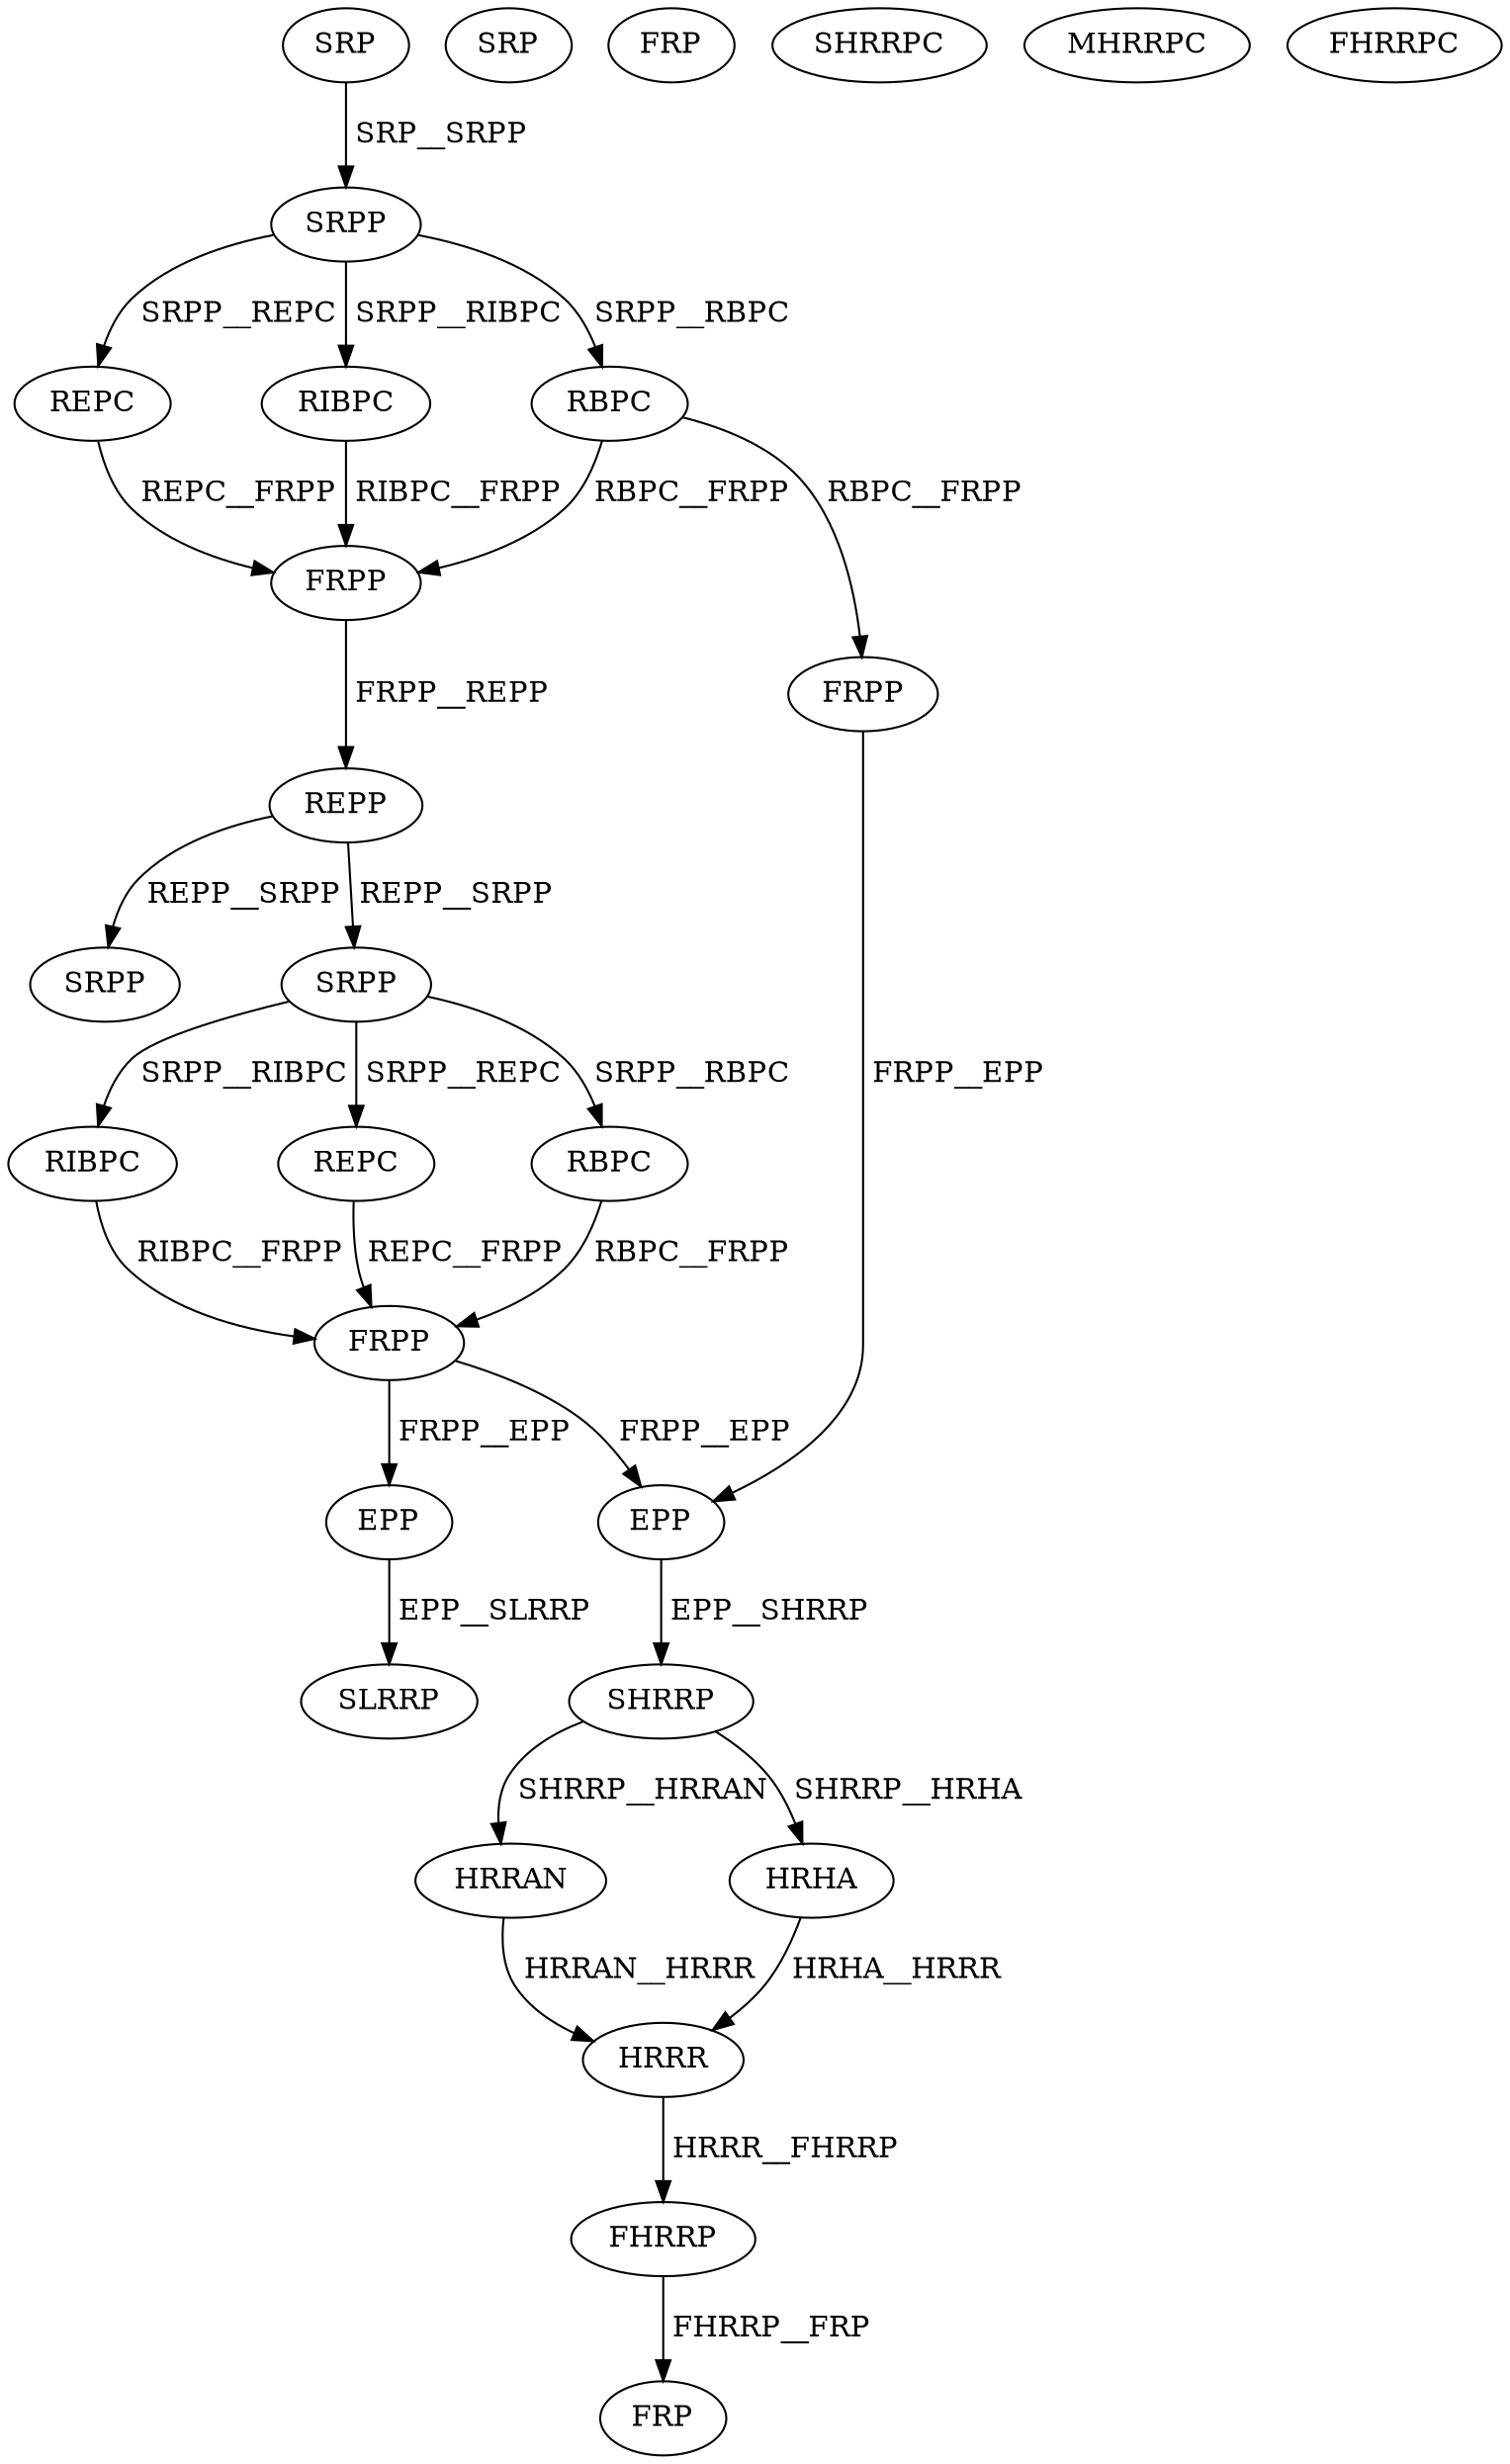 digraph G { 
1 [label="SRP",color=black,fontcolor=black];
2 [label="SRPP",color=black,fontcolor=black];
3 [label="REPC",color=black,fontcolor=black];
4 [label="RIBPC",color=black,fontcolor=black];
5 [label="RBPC",color=black,fontcolor=black];
6 [label="FRPP",color=black,fontcolor=black];
7 [label="REPP",color=black,fontcolor=black];
8 [label="SRPP",color=black,fontcolor=black];
9 [label="FRPP",color=black,fontcolor=black];
10 [label="RBPC",color=black,fontcolor=black];
11 [label="RIBPC",color=black,fontcolor=black];
12 [label="REPC",color=black,fontcolor=black];
13 [label="FRPP",color=black,fontcolor=black];
14 [label="SRPP",color=black,fontcolor=black];
15 [label="EPP",color=black,fontcolor=black];
16 [label="SHRRP",color=black,fontcolor=black];
17 [label="SRP",color=black,fontcolor=black];
18 [label="FRP",color=black,fontcolor=black];
19 [label="HRRAN",color=black,fontcolor=black];
20 [label="SHRRPC",color=black,fontcolor=black];
21 [label="MHRRPC",color=black,fontcolor=black];
22 [label="HRHA",color=black,fontcolor=black];
23 [label="FHRRPC",color=black,fontcolor=black];
24 [label="HRRR",color=black,fontcolor=black];
25 [label="FHRRP",color=black,fontcolor=black];
26 [label="FRP",color=black,fontcolor=black];
27 [label="EPP",color=black,fontcolor=black];
28 [label="SLRRP",color=black,fontcolor=black];
1->2[label=" SRP__SRPP",color=black,fontcolor=black];
2->3[label=" SRPP__REPC",color=black,fontcolor=black];
2->4[label=" SRPP__RIBPC",color=black,fontcolor=black];
2->5[label=" SRPP__RBPC",color=black,fontcolor=black];
3->6[label=" REPC__FRPP",color=black,fontcolor=black];
4->6[label=" RIBPC__FRPP",color=black,fontcolor=black];
5->6[label=" RBPC__FRPP",color=black,fontcolor=black];
5->9[label=" RBPC__FRPP",color=black,fontcolor=black];
6->7[label=" FRPP__REPP",color=black,fontcolor=black];
7->8[label=" REPP__SRPP",color=black,fontcolor=black];
7->14[label=" REPP__SRPP",color=black,fontcolor=black];
8->10[label=" SRPP__RBPC",color=black,fontcolor=black];
8->11[label=" SRPP__RIBPC",color=black,fontcolor=black];
8->12[label=" SRPP__REPC",color=black,fontcolor=black];
9->15[label=" FRPP__EPP",color=black,fontcolor=black];
10->13[label=" RBPC__FRPP",color=black,fontcolor=black];
11->13[label=" RIBPC__FRPP",color=black,fontcolor=black];
12->13[label=" REPC__FRPP",color=black,fontcolor=black];
13->15[label=" FRPP__EPP",color=black,fontcolor=black];
13->27[label=" FRPP__EPP",color=black,fontcolor=black];
15->16[label=" EPP__SHRRP",color=black,fontcolor=black];
16->19[label=" SHRRP__HRRAN",color=black,fontcolor=black];
16->22[label=" SHRRP__HRHA",color=black,fontcolor=black];
19->24[label=" HRRAN__HRRR",color=black,fontcolor=black];
22->24[label=" HRHA__HRRR",color=black,fontcolor=black];
24->25[label=" HRRR__FHRRP",color=black,fontcolor=black];
25->26[label=" FHRRP__FRP",color=black,fontcolor=black];
27->28[label=" EPP__SLRRP",color=black,fontcolor=black];
}
